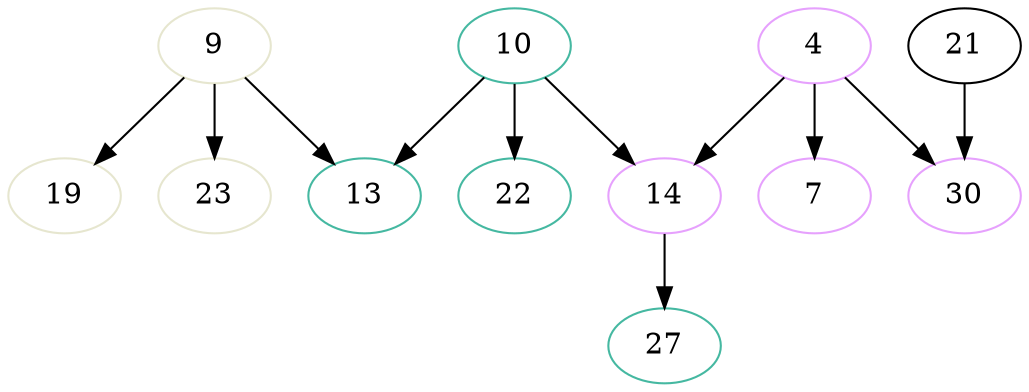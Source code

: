 digraph sample {
9 [color="#e6e6cf"];
10 [color="#45b8a1"];
4 [color="#e6a1fd"];
19 [color="#e6e6cf"];
23 [color="#e6e6cf"];
13 [color="#e6e6cf"];
13 [color="#45b8a1"];
14 [color="#45b8a1"];
27 [color="#45b8a1"];
14 [color="#e6a1fd"];
30 [color="#e6a1fd"];
7 [color="#e6a1fd"];
22 [color="#45b8a1"];
4 -> 7[color="black"];
4 -> 14[color="black"];
4 -> 30[color="black"];
9 -> 13[color="black"];
9 -> 19[color="black"];
9 -> 23[color="black"];
10 -> 13[color="black"];
10 -> 14[color="black"];
10 -> 22[color="black"];
14 -> 27[color="black"];
21 -> 30[color="black"];
}